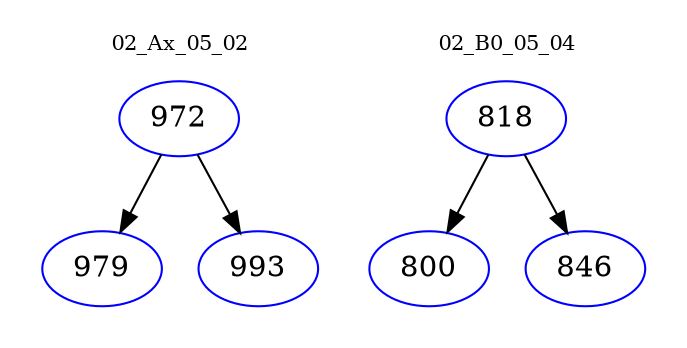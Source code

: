 digraph{
subgraph cluster_0 {
color = white
label = "02_Ax_05_02";
fontsize=10;
T0_972 [label="972", color="blue"]
T0_972 -> T0_979 [color="black"]
T0_979 [label="979", color="blue"]
T0_972 -> T0_993 [color="black"]
T0_993 [label="993", color="blue"]
}
subgraph cluster_1 {
color = white
label = "02_B0_05_04";
fontsize=10;
T1_818 [label="818", color="blue"]
T1_818 -> T1_800 [color="black"]
T1_800 [label="800", color="blue"]
T1_818 -> T1_846 [color="black"]
T1_846 [label="846", color="blue"]
}
}
